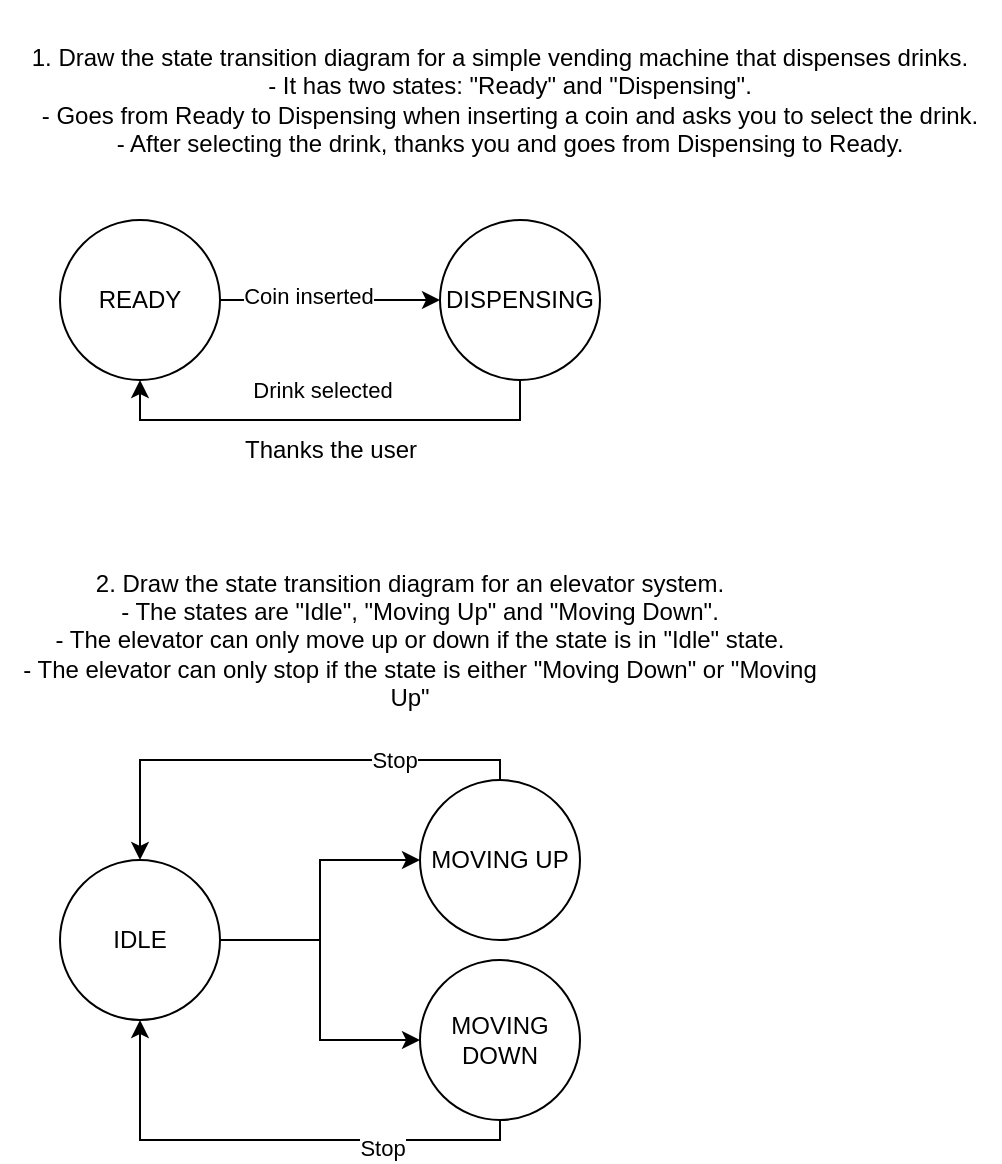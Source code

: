 <mxfile version="27.1.6">
  <diagram name="Página-1" id="R-h1I9pMSxnBEYz35yWF">
    <mxGraphModel dx="1426" dy="777" grid="1" gridSize="10" guides="1" tooltips="1" connect="1" arrows="1" fold="1" page="1" pageScale="1" pageWidth="827" pageHeight="1169" math="0" shadow="0">
      <root>
        <mxCell id="0" />
        <mxCell id="1" parent="0" />
        <mxCell id="KcQCquwBKkwhogRmfuoi-1" value="&lt;div&gt;1. Draw the state transition diagram for a simple vending machine that dispenses drinks.&lt;/div&gt;&lt;div&gt;&amp;nbsp; &amp;nbsp;- It has two states: &quot;Ready&quot; and &quot;Dispensing&quot;.&lt;/div&gt;&lt;div&gt;&amp;nbsp; &amp;nbsp;- Goes from Ready to Dispensing when inserting a coin and asks you to select the drink.&lt;/div&gt;&lt;div&gt;&amp;nbsp; &amp;nbsp;- After selecting the drink, thanks you and goes from Dispensing to Ready.&lt;/div&gt;" style="text;html=1;align=center;verticalAlign=middle;whiteSpace=wrap;rounded=0;" vertex="1" parent="1">
          <mxGeometry width="500" height="100" as="geometry" />
        </mxCell>
        <mxCell id="KcQCquwBKkwhogRmfuoi-4" value="" style="edgeStyle=orthogonalEdgeStyle;rounded=0;orthogonalLoop=1;jettySize=auto;html=1;" edge="1" parent="1" source="KcQCquwBKkwhogRmfuoi-2" target="KcQCquwBKkwhogRmfuoi-3">
          <mxGeometry relative="1" as="geometry" />
        </mxCell>
        <mxCell id="KcQCquwBKkwhogRmfuoi-5" value="Coin inserted" style="edgeLabel;html=1;align=center;verticalAlign=middle;resizable=0;points=[];" vertex="1" connectable="0" parent="KcQCquwBKkwhogRmfuoi-4">
          <mxGeometry x="-0.2" y="2" relative="1" as="geometry">
            <mxPoint as="offset" />
          </mxGeometry>
        </mxCell>
        <mxCell id="KcQCquwBKkwhogRmfuoi-2" value="READY" style="ellipse;whiteSpace=wrap;html=1;aspect=fixed;" vertex="1" parent="1">
          <mxGeometry x="30" y="110" width="80" height="80" as="geometry" />
        </mxCell>
        <mxCell id="KcQCquwBKkwhogRmfuoi-7" value="" style="edgeStyle=orthogonalEdgeStyle;rounded=0;orthogonalLoop=1;jettySize=auto;html=1;entryX=0.5;entryY=1;entryDx=0;entryDy=0;" edge="1" parent="1" source="KcQCquwBKkwhogRmfuoi-3" target="KcQCquwBKkwhogRmfuoi-2">
          <mxGeometry relative="1" as="geometry">
            <mxPoint x="400" y="150" as="targetPoint" />
            <Array as="points">
              <mxPoint x="260" y="210" />
              <mxPoint x="70" y="210" />
            </Array>
          </mxGeometry>
        </mxCell>
        <mxCell id="KcQCquwBKkwhogRmfuoi-8" value="Drink selected" style="edgeLabel;html=1;align=center;verticalAlign=middle;resizable=0;points=[];" vertex="1" connectable="0" parent="KcQCquwBKkwhogRmfuoi-7">
          <mxGeometry x="-0.1" y="2" relative="1" as="geometry">
            <mxPoint x="-16" y="-17" as="offset" />
          </mxGeometry>
        </mxCell>
        <mxCell id="KcQCquwBKkwhogRmfuoi-3" value="DISPENSING" style="ellipse;whiteSpace=wrap;html=1;" vertex="1" parent="1">
          <mxGeometry x="220" y="110" width="80" height="80" as="geometry" />
        </mxCell>
        <mxCell id="KcQCquwBKkwhogRmfuoi-9" value="Thanks the user" style="text;html=1;align=center;verticalAlign=middle;resizable=0;points=[];autosize=1;strokeColor=none;fillColor=none;" vertex="1" parent="1">
          <mxGeometry x="110" y="210" width="110" height="30" as="geometry" />
        </mxCell>
        <mxCell id="KcQCquwBKkwhogRmfuoi-10" value="&lt;div&gt;2. Draw the state transition diagram for an elevator system.&lt;/div&gt;&lt;div&gt;&amp;nbsp; &amp;nbsp;- The states are &quot;Idle&quot;, &quot;Moving Up&quot; and &quot;Moving Down&quot;.&lt;/div&gt;&lt;div&gt;&amp;nbsp; &amp;nbsp;- The elevator can only move up or down if the state is in &quot;Idle&quot; state.&lt;/div&gt;&lt;div&gt;&amp;nbsp; &amp;nbsp;- The elevator can only stop if the state is either &quot;Moving Down&quot; or &quot;Moving Up&quot;&lt;/div&gt;" style="text;html=1;align=center;verticalAlign=middle;whiteSpace=wrap;rounded=0;" vertex="1" parent="1">
          <mxGeometry y="270" width="410" height="100" as="geometry" />
        </mxCell>
        <mxCell id="KcQCquwBKkwhogRmfuoi-13" value="" style="edgeStyle=orthogonalEdgeStyle;rounded=0;orthogonalLoop=1;jettySize=auto;html=1;" edge="1" parent="1" source="KcQCquwBKkwhogRmfuoi-11" target="KcQCquwBKkwhogRmfuoi-12">
          <mxGeometry relative="1" as="geometry" />
        </mxCell>
        <mxCell id="KcQCquwBKkwhogRmfuoi-16" value="" style="edgeStyle=orthogonalEdgeStyle;rounded=0;orthogonalLoop=1;jettySize=auto;html=1;" edge="1" parent="1" source="KcQCquwBKkwhogRmfuoi-11" target="KcQCquwBKkwhogRmfuoi-15">
          <mxGeometry relative="1" as="geometry" />
        </mxCell>
        <mxCell id="KcQCquwBKkwhogRmfuoi-11" value="IDLE" style="ellipse;whiteSpace=wrap;html=1;aspect=fixed;" vertex="1" parent="1">
          <mxGeometry x="30" y="430" width="80" height="80" as="geometry" />
        </mxCell>
        <mxCell id="KcQCquwBKkwhogRmfuoi-18" value="" style="edgeStyle=orthogonalEdgeStyle;rounded=0;orthogonalLoop=1;jettySize=auto;html=1;entryX=0.5;entryY=0;entryDx=0;entryDy=0;" edge="1" parent="1" source="KcQCquwBKkwhogRmfuoi-12" target="KcQCquwBKkwhogRmfuoi-11">
          <mxGeometry relative="1" as="geometry">
            <mxPoint x="380" y="470" as="targetPoint" />
            <Array as="points">
              <mxPoint x="250" y="380" />
              <mxPoint x="70" y="380" />
            </Array>
          </mxGeometry>
        </mxCell>
        <mxCell id="KcQCquwBKkwhogRmfuoi-20" value="Stop" style="edgeLabel;html=1;align=center;verticalAlign=middle;resizable=0;points=[];" vertex="1" connectable="0" parent="KcQCquwBKkwhogRmfuoi-18">
          <mxGeometry x="-0.477" relative="1" as="geometry">
            <mxPoint as="offset" />
          </mxGeometry>
        </mxCell>
        <mxCell id="KcQCquwBKkwhogRmfuoi-12" value="MOVING UP" style="ellipse;whiteSpace=wrap;html=1;" vertex="1" parent="1">
          <mxGeometry x="210" y="390" width="80" height="80" as="geometry" />
        </mxCell>
        <mxCell id="KcQCquwBKkwhogRmfuoi-19" style="edgeStyle=orthogonalEdgeStyle;rounded=0;orthogonalLoop=1;jettySize=auto;html=1;entryX=0.5;entryY=1;entryDx=0;entryDy=0;" edge="1" parent="1" source="KcQCquwBKkwhogRmfuoi-15" target="KcQCquwBKkwhogRmfuoi-11">
          <mxGeometry relative="1" as="geometry">
            <mxPoint x="380" y="470" as="targetPoint" />
            <Array as="points">
              <mxPoint x="250" y="570" />
              <mxPoint x="70" y="570" />
            </Array>
          </mxGeometry>
        </mxCell>
        <mxCell id="KcQCquwBKkwhogRmfuoi-21" value="Stop" style="edgeLabel;html=1;align=center;verticalAlign=middle;resizable=0;points=[];" vertex="1" connectable="0" parent="KcQCquwBKkwhogRmfuoi-19">
          <mxGeometry x="-0.443" y="4" relative="1" as="geometry">
            <mxPoint as="offset" />
          </mxGeometry>
        </mxCell>
        <mxCell id="KcQCquwBKkwhogRmfuoi-15" value="MOVING DOWN" style="ellipse;whiteSpace=wrap;html=1;" vertex="1" parent="1">
          <mxGeometry x="210" y="480" width="80" height="80" as="geometry" />
        </mxCell>
      </root>
    </mxGraphModel>
  </diagram>
</mxfile>
